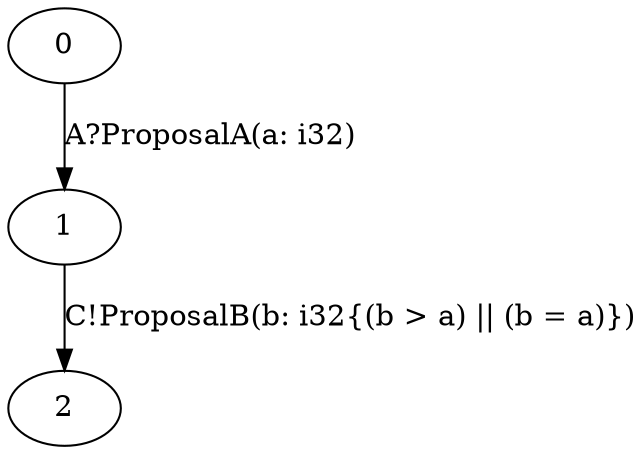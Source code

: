 digraph B {
  0;
  1;
  2;
  
  
  0 -> 1 [label="A?ProposalA(a: i32)", ];
  1 -> 2 [label="C!ProposalB(b: i32{(b > a) || (b = a)})", ];
  
  }

